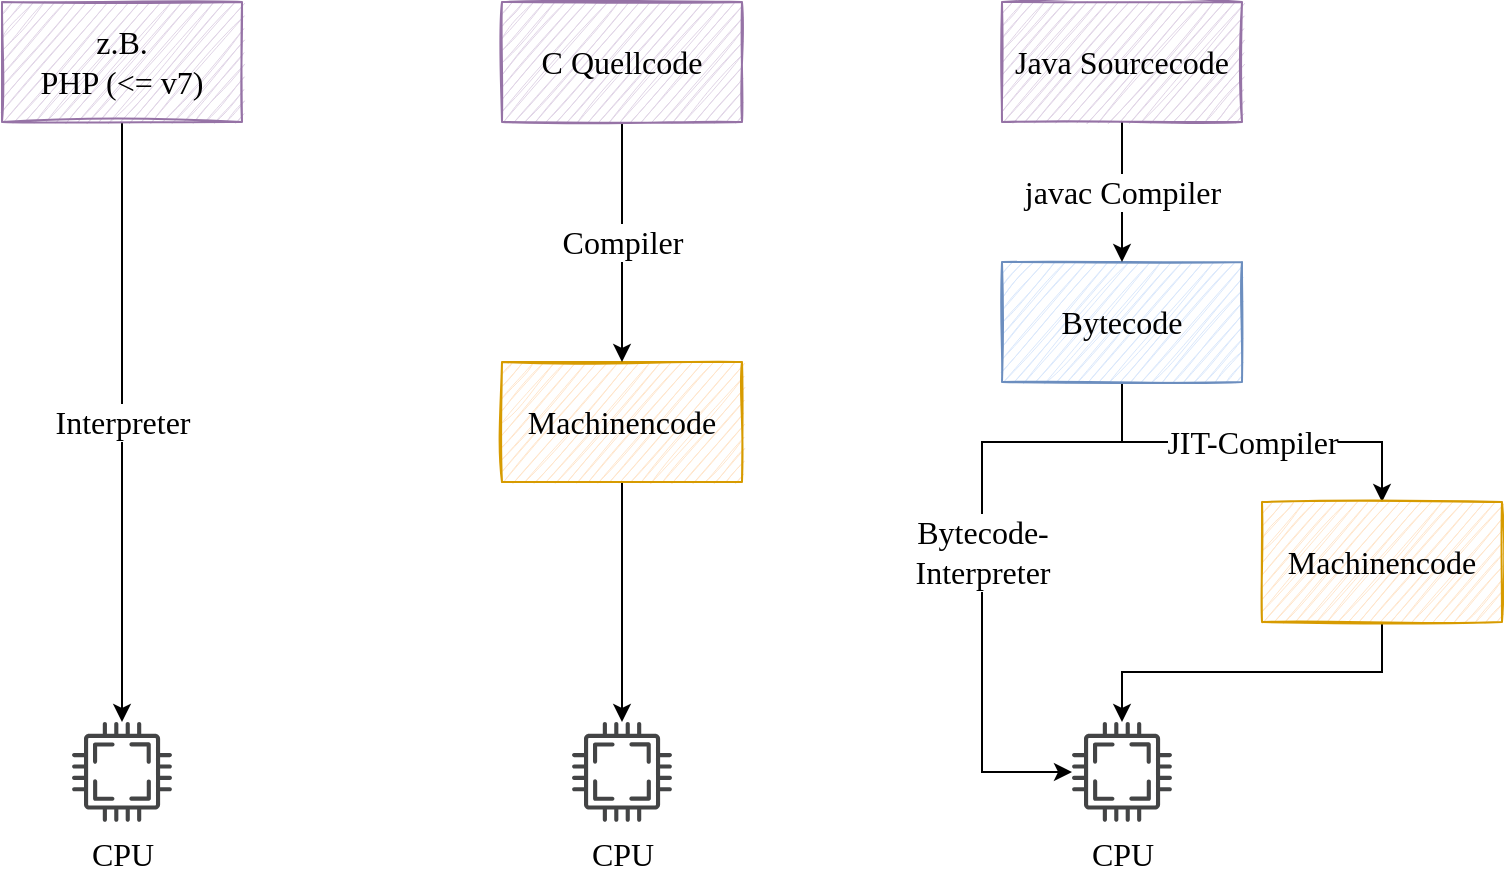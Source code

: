 <mxfile version="20.2.3" type="github">
  <diagram id="bkeCw8k-gttlSstKwu0c" name="Page-1">
    <mxGraphModel dx="1320" dy="893" grid="1" gridSize="10" guides="1" tooltips="1" connect="1" arrows="1" fold="1" page="1" pageScale="1" pageWidth="827" pageHeight="1169" math="0" shadow="0">
      <root>
        <mxCell id="0" />
        <mxCell id="1" parent="0" />
        <mxCell id="R6XTG78PX4AQXP1k42IL-11" style="edgeStyle=orthogonalEdgeStyle;rounded=0;orthogonalLoop=1;jettySize=auto;html=1;exitX=0.5;exitY=1;exitDx=0;exitDy=0;fontSize=16;fontFamily=Comic Sans MS;" parent="1" source="R6XTG78PX4AQXP1k42IL-2" target="R6XTG78PX4AQXP1k42IL-7" edge="1">
          <mxGeometry relative="1" as="geometry" />
        </mxCell>
        <mxCell id="R6XTG78PX4AQXP1k42IL-2" value="Machinencode" style="rounded=0;whiteSpace=wrap;html=1;sketch=1;fillColor=#ffe6cc;strokeColor=#d79b00;fontSize=16;fontFamily=Comic Sans MS;" parent="1" vertex="1">
          <mxGeometry x="292" y="330" width="120" height="60" as="geometry" />
        </mxCell>
        <mxCell id="R6XTG78PX4AQXP1k42IL-16" value="JIT-Compiler" style="edgeStyle=orthogonalEdgeStyle;rounded=0;orthogonalLoop=1;jettySize=auto;html=1;exitX=0.5;exitY=1;exitDx=0;exitDy=0;entryX=0.5;entryY=0;entryDx=0;entryDy=0;fontSize=16;fontFamily=Comic Sans MS;" parent="1" source="R6XTG78PX4AQXP1k42IL-3" target="R6XTG78PX4AQXP1k42IL-15" edge="1">
          <mxGeometry relative="1" as="geometry">
            <Array as="points">
              <mxPoint x="602" y="370" />
              <mxPoint x="732" y="370" />
            </Array>
          </mxGeometry>
        </mxCell>
        <mxCell id="R6XTG78PX4AQXP1k42IL-19" value="Bytecode-&lt;br&gt;Interpreter" style="edgeStyle=orthogonalEdgeStyle;rounded=0;orthogonalLoop=1;jettySize=auto;html=1;exitX=0.5;exitY=1;exitDx=0;exitDy=0;fontSize=16;fontFamily=Comic Sans MS;" parent="1" source="R6XTG78PX4AQXP1k42IL-3" target="R6XTG78PX4AQXP1k42IL-14" edge="1">
          <mxGeometry relative="1" as="geometry">
            <mxPoint x="532" y="440" as="targetPoint" />
            <Array as="points">
              <mxPoint x="602" y="370" />
              <mxPoint x="532" y="370" />
              <mxPoint x="532" y="535" />
            </Array>
          </mxGeometry>
        </mxCell>
        <mxCell id="R6XTG78PX4AQXP1k42IL-3" value="Bytecode" style="rounded=0;whiteSpace=wrap;html=1;sketch=1;fillColor=#dae8fc;strokeColor=#6c8ebf;fontSize=16;fontFamily=Comic Sans MS;" parent="1" vertex="1">
          <mxGeometry x="542" y="280" width="120" height="60" as="geometry" />
        </mxCell>
        <mxCell id="R6XTG78PX4AQXP1k42IL-9" value="Compiler" style="edgeStyle=orthogonalEdgeStyle;rounded=0;orthogonalLoop=1;jettySize=auto;html=1;exitX=0.5;exitY=1;exitDx=0;exitDy=0;entryX=0.5;entryY=0;entryDx=0;entryDy=0;fontSize=16;fontFamily=Comic Sans MS;" parent="1" source="R6XTG78PX4AQXP1k42IL-4" target="R6XTG78PX4AQXP1k42IL-2" edge="1">
          <mxGeometry relative="1" as="geometry" />
        </mxCell>
        <mxCell id="R6XTG78PX4AQXP1k42IL-4" value="C Quellcode" style="rounded=0;whiteSpace=wrap;html=1;sketch=1;fillColor=#e1d5e7;strokeColor=#9673a6;fontSize=16;fontFamily=Comic Sans MS;" parent="1" vertex="1">
          <mxGeometry x="292" y="150" width="120" height="60" as="geometry" />
        </mxCell>
        <mxCell id="R6XTG78PX4AQXP1k42IL-7" value="CPU" style="sketch=0;pointerEvents=1;shadow=0;dashed=0;html=1;strokeColor=none;fillColor=#434445;aspect=fixed;labelPosition=center;verticalLabelPosition=bottom;verticalAlign=top;align=center;outlineConnect=0;shape=mxgraph.vvd.cpu;fontSize=16;fontFamily=Comic Sans MS;" parent="1" vertex="1">
          <mxGeometry x="327" y="510" width="50" height="50" as="geometry" />
        </mxCell>
        <mxCell id="R6XTG78PX4AQXP1k42IL-13" value="javac Compiler" style="edgeStyle=orthogonalEdgeStyle;rounded=0;orthogonalLoop=1;jettySize=auto;html=1;exitX=0.5;exitY=1;exitDx=0;exitDy=0;fontSize=16;fontFamily=Comic Sans MS;" parent="1" source="R6XTG78PX4AQXP1k42IL-12" target="R6XTG78PX4AQXP1k42IL-3" edge="1">
          <mxGeometry relative="1" as="geometry" />
        </mxCell>
        <mxCell id="R6XTG78PX4AQXP1k42IL-12" value="Java Sourcecode" style="rounded=0;whiteSpace=wrap;html=1;sketch=1;fillColor=#e1d5e7;strokeColor=#9673a6;fontSize=16;fontFamily=Comic Sans MS;" parent="1" vertex="1">
          <mxGeometry x="542" y="150" width="120" height="60" as="geometry" />
        </mxCell>
        <mxCell id="R6XTG78PX4AQXP1k42IL-14" value="CPU" style="sketch=0;pointerEvents=1;shadow=0;dashed=0;html=1;strokeColor=none;fillColor=#434445;aspect=fixed;labelPosition=center;verticalLabelPosition=bottom;verticalAlign=top;align=center;outlineConnect=0;shape=mxgraph.vvd.cpu;fontSize=16;fontFamily=Comic Sans MS;" parent="1" vertex="1">
          <mxGeometry x="577" y="510" width="50" height="50" as="geometry" />
        </mxCell>
        <mxCell id="R6XTG78PX4AQXP1k42IL-17" style="edgeStyle=orthogonalEdgeStyle;rounded=0;orthogonalLoop=1;jettySize=auto;html=1;exitX=0.5;exitY=1;exitDx=0;exitDy=0;fontSize=16;fontFamily=Comic Sans MS;" parent="1" source="R6XTG78PX4AQXP1k42IL-15" target="R6XTG78PX4AQXP1k42IL-14" edge="1">
          <mxGeometry relative="1" as="geometry" />
        </mxCell>
        <mxCell id="R6XTG78PX4AQXP1k42IL-15" value="Machinencode" style="rounded=0;whiteSpace=wrap;html=1;sketch=1;fillColor=#ffe6cc;strokeColor=#d79b00;fontSize=16;fontFamily=Comic Sans MS;" parent="1" vertex="1">
          <mxGeometry x="672" y="400" width="120" height="60" as="geometry" />
        </mxCell>
        <mxCell id="R6XTG78PX4AQXP1k42IL-22" value="Interpreter" style="edgeStyle=orthogonalEdgeStyle;rounded=0;orthogonalLoop=1;jettySize=auto;html=1;exitX=0.5;exitY=1;exitDx=0;exitDy=0;fontSize=16;fontFamily=Comic Sans MS;" parent="1" source="R6XTG78PX4AQXP1k42IL-20" target="R6XTG78PX4AQXP1k42IL-21" edge="1">
          <mxGeometry relative="1" as="geometry" />
        </mxCell>
        <mxCell id="R6XTG78PX4AQXP1k42IL-20" value="z.B. &lt;br&gt;PHP (&amp;lt;= v7)" style="rounded=0;whiteSpace=wrap;html=1;sketch=1;fillColor=#e1d5e7;strokeColor=#9673a6;fontSize=16;fontFamily=Comic Sans MS;" parent="1" vertex="1">
          <mxGeometry x="42" y="150" width="120" height="60" as="geometry" />
        </mxCell>
        <mxCell id="R6XTG78PX4AQXP1k42IL-21" value="CPU" style="sketch=0;pointerEvents=1;shadow=0;dashed=0;html=1;strokeColor=none;fillColor=#434445;aspect=fixed;labelPosition=center;verticalLabelPosition=bottom;verticalAlign=top;align=center;outlineConnect=0;shape=mxgraph.vvd.cpu;fontSize=16;fontFamily=Comic Sans MS;" parent="1" vertex="1">
          <mxGeometry x="77" y="510" width="50" height="50" as="geometry" />
        </mxCell>
      </root>
    </mxGraphModel>
  </diagram>
</mxfile>
